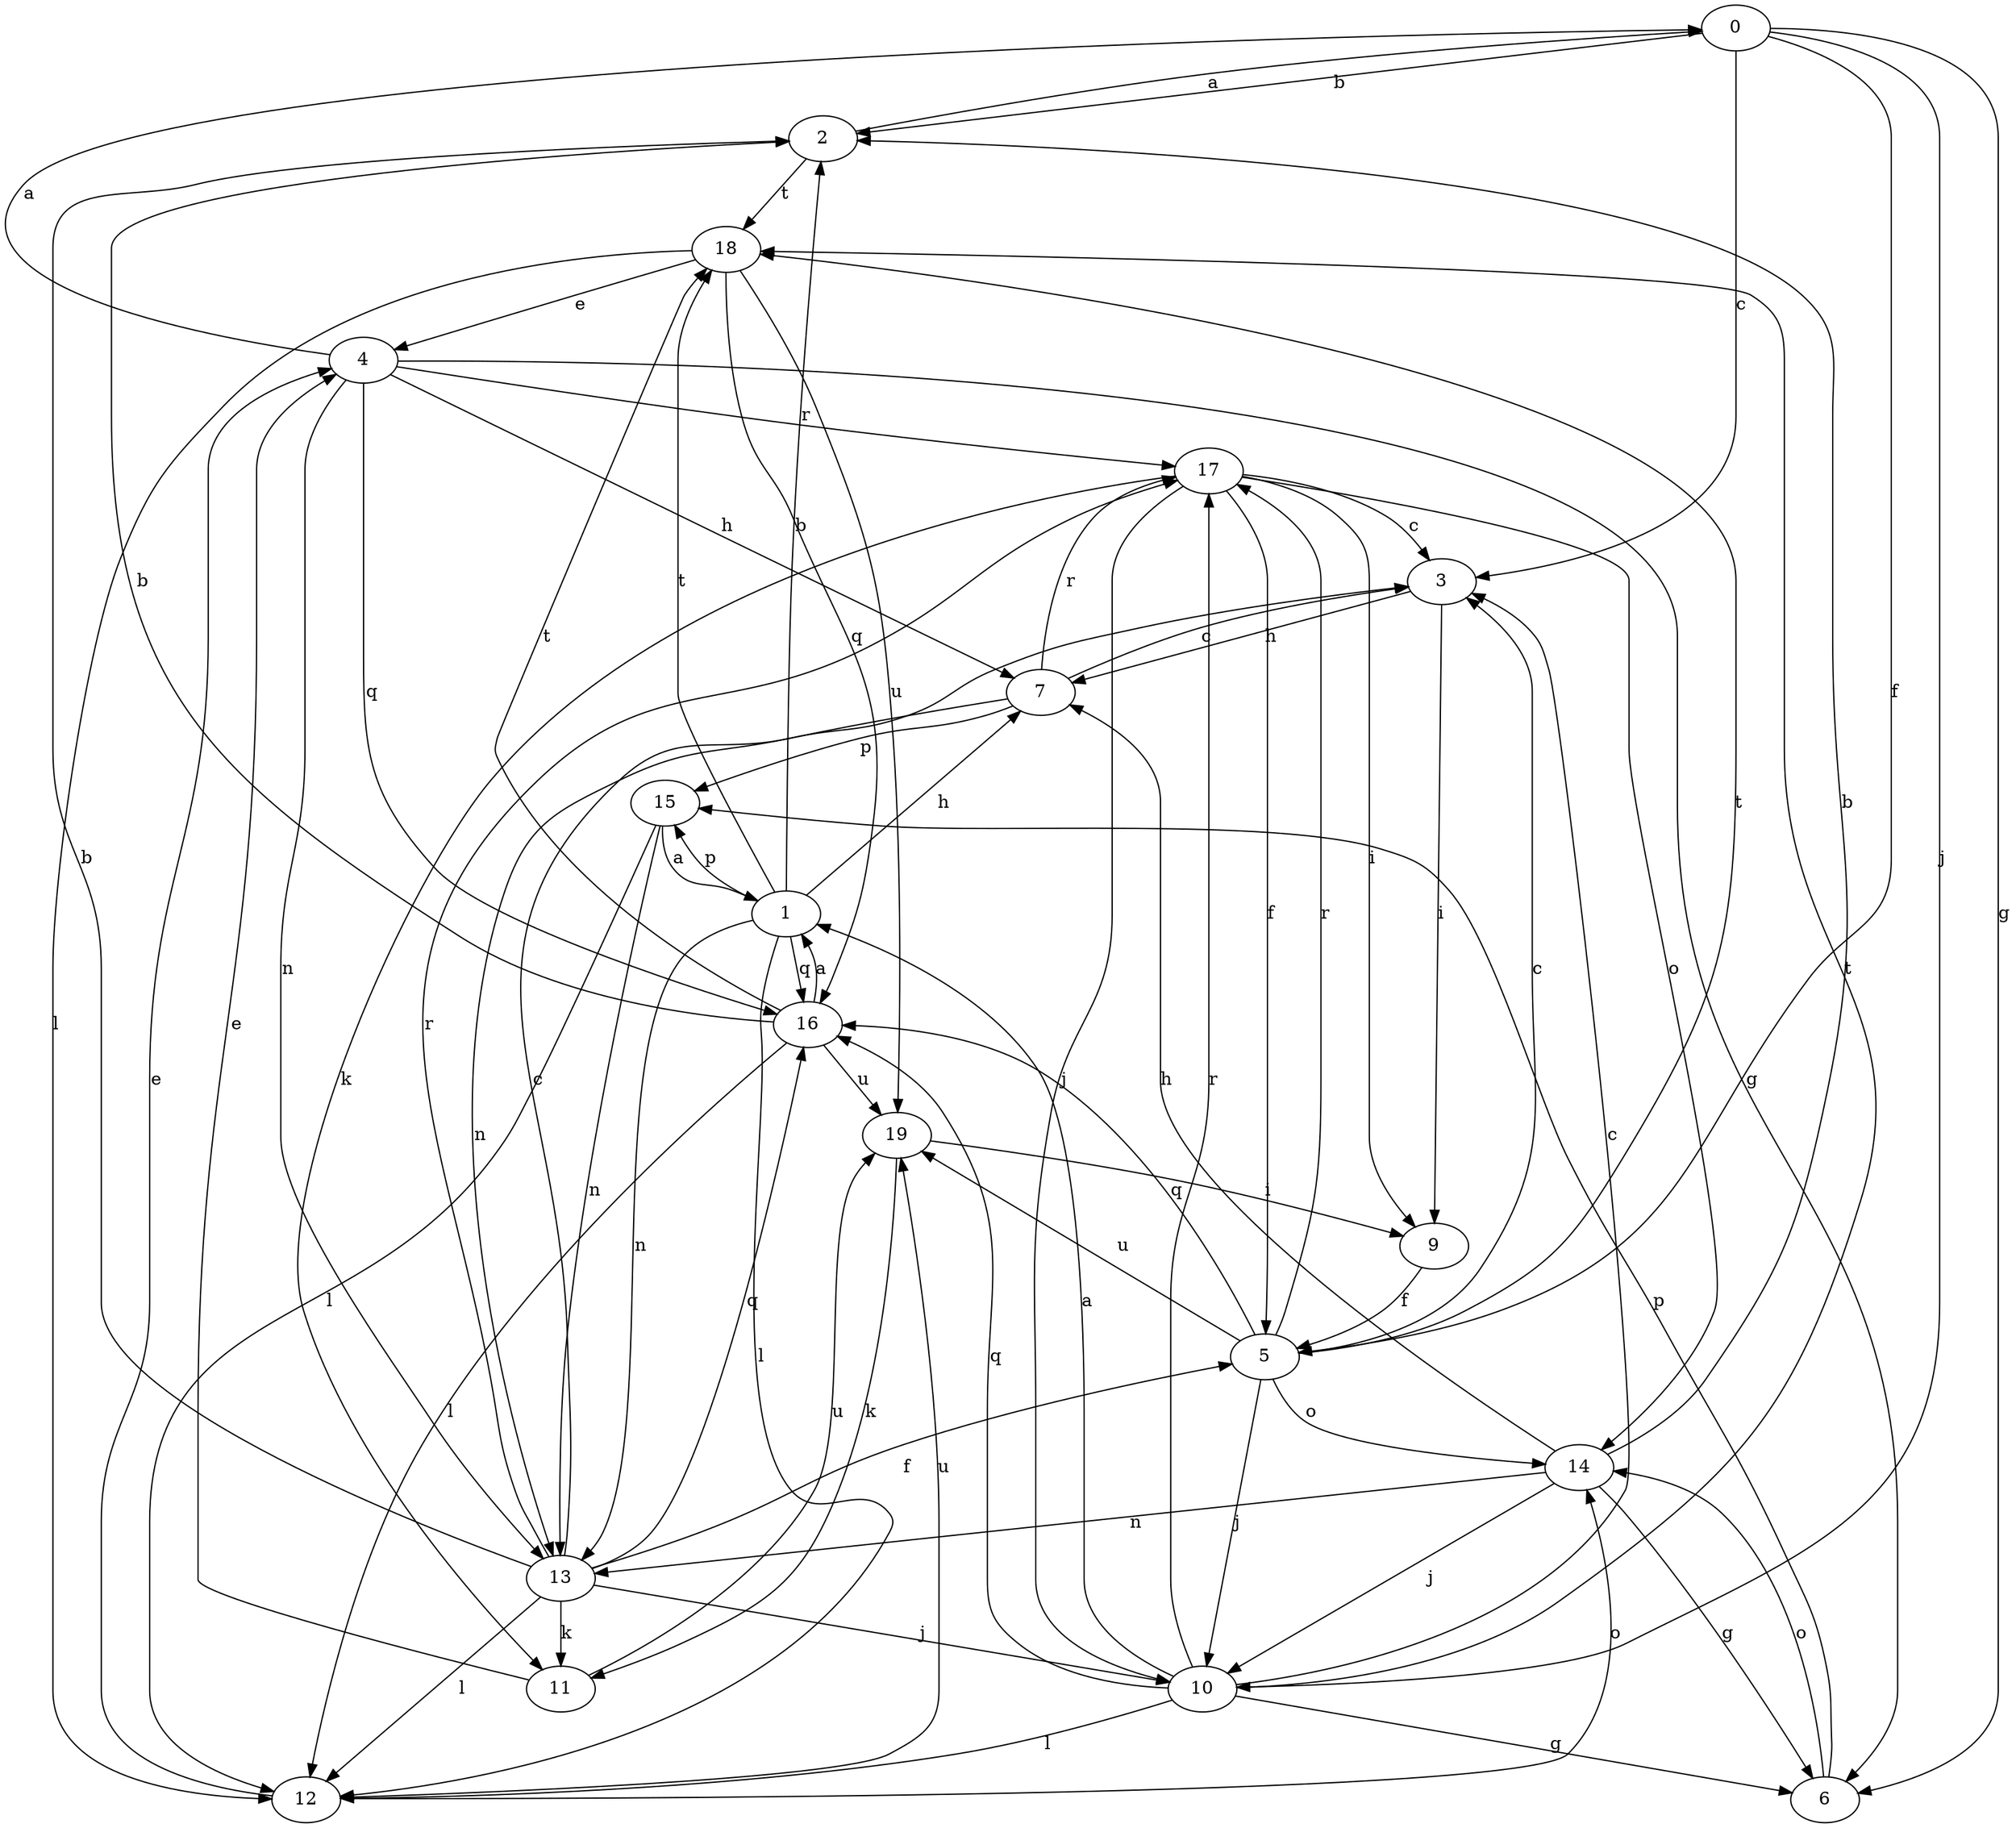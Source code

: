 strict digraph  {
0;
1;
2;
3;
4;
5;
6;
7;
9;
10;
11;
12;
13;
14;
15;
16;
17;
18;
19;
0 -> 2  [label=b];
0 -> 3  [label=c];
0 -> 5  [label=f];
0 -> 6  [label=g];
0 -> 10  [label=j];
1 -> 2  [label=b];
1 -> 7  [label=h];
1 -> 12  [label=l];
1 -> 13  [label=n];
1 -> 15  [label=p];
1 -> 16  [label=q];
1 -> 18  [label=t];
2 -> 0  [label=a];
2 -> 18  [label=t];
3 -> 7  [label=h];
3 -> 9  [label=i];
4 -> 0  [label=a];
4 -> 6  [label=g];
4 -> 7  [label=h];
4 -> 13  [label=n];
4 -> 16  [label=q];
4 -> 17  [label=r];
5 -> 3  [label=c];
5 -> 10  [label=j];
5 -> 14  [label=o];
5 -> 16  [label=q];
5 -> 17  [label=r];
5 -> 18  [label=t];
5 -> 19  [label=u];
6 -> 14  [label=o];
6 -> 15  [label=p];
7 -> 3  [label=c];
7 -> 13  [label=n];
7 -> 15  [label=p];
7 -> 17  [label=r];
9 -> 5  [label=f];
10 -> 1  [label=a];
10 -> 3  [label=c];
10 -> 6  [label=g];
10 -> 12  [label=l];
10 -> 16  [label=q];
10 -> 17  [label=r];
10 -> 18  [label=t];
11 -> 4  [label=e];
11 -> 19  [label=u];
12 -> 4  [label=e];
12 -> 14  [label=o];
12 -> 19  [label=u];
13 -> 2  [label=b];
13 -> 3  [label=c];
13 -> 5  [label=f];
13 -> 10  [label=j];
13 -> 11  [label=k];
13 -> 12  [label=l];
13 -> 16  [label=q];
13 -> 17  [label=r];
14 -> 2  [label=b];
14 -> 6  [label=g];
14 -> 7  [label=h];
14 -> 10  [label=j];
14 -> 13  [label=n];
15 -> 1  [label=a];
15 -> 12  [label=l];
15 -> 13  [label=n];
16 -> 1  [label=a];
16 -> 2  [label=b];
16 -> 12  [label=l];
16 -> 18  [label=t];
16 -> 19  [label=u];
17 -> 3  [label=c];
17 -> 5  [label=f];
17 -> 9  [label=i];
17 -> 10  [label=j];
17 -> 11  [label=k];
17 -> 14  [label=o];
18 -> 4  [label=e];
18 -> 12  [label=l];
18 -> 16  [label=q];
18 -> 19  [label=u];
19 -> 9  [label=i];
19 -> 11  [label=k];
}
